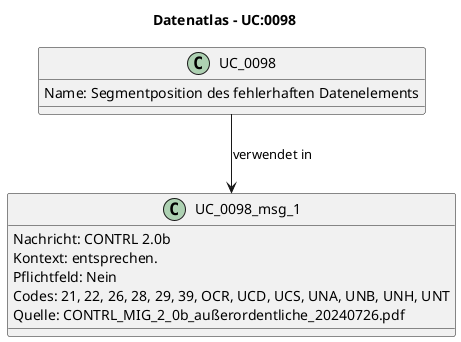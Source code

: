 @startuml
title Datenatlas – UC:0098
class UC_0098 {
  Name: Segmentposition des fehlerhaften Datenelements
}
class UC_0098_msg_1 {
  Nachricht: CONTRL 2.0b
  Kontext: entsprechen.
  Pflichtfeld: Nein
  Codes: 21, 22, 26, 28, 29, 39, OCR, UCD, UCS, UNA, UNB, UNH, UNT
  Quelle: CONTRL_MIG_2_0b_außerordentliche_20240726.pdf
}
UC_0098 --> UC_0098_msg_1 : verwendet in
@enduml